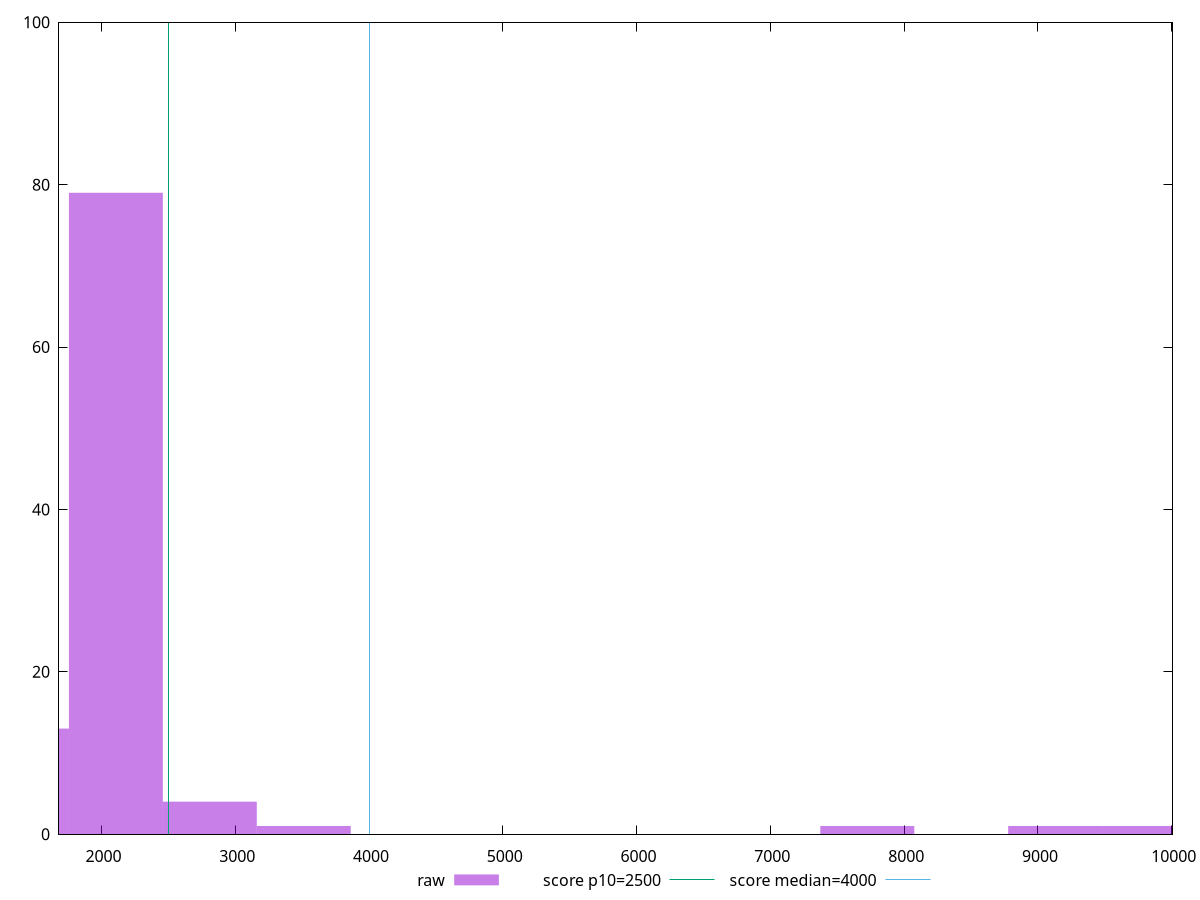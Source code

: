 reset

$raw <<EOF
2106.7313368255222 79
1404.4875578836816 13
9129.16912624393 1
7724.681568360249 1
2808.975115767363 4
9831.41290518577 1
3511.218894709204 1
EOF

set key outside below
set boxwidth 702.2437789418408
set xrange [1681.359:10006.5105]
set yrange [0:100]
set trange [0:100]
set style fill transparent solid 0.5 noborder

set parametric
set terminal svg size 640, 490 enhanced background rgb 'white'
set output "reports/report_00027_2021-02-24T12-40-31.850Z/largest-contentful-paint/samples/music/raw/histogram.svg"

plot $raw title "raw" with boxes, \
     2500,t title "score p10=2500", \
     4000,t title "score median=4000"

reset
